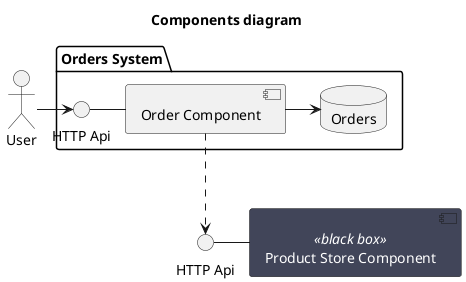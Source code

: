 @startuml comps

title Components diagram

actor User

skinparam component {
    backgroundColor<<black box>> #414559
    fontColor<<black box>> #fff
}

package "Orders System" {
    () "HTTP Api" as orderApi
    [Order Component] as order
    database Orders as orderDb
}
() "HTTP Api" as storeApi

[Product Store Component]<<black box>> as store

User -> orderApi

orderApi - order
storeApi - store

order ..> storeApi
order -> orderDb

@enduml